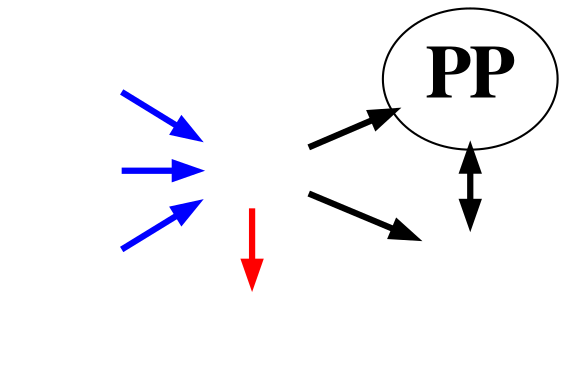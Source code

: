 digraph mkold {
    splines=true;
    rankdir=LR;
    node [fontname="times bold" fontsize=24];
    edge [penwidth=3];

    pgsql  [shape=box label="" color=white image="img/pgsql.png"];
    redis  [shape=box label="" color=white image="img/redis.png"];
    cass   [shape=box label="" color=white image="img/cass.jpg"];
    mk     [shape=box label="" color=white image="img/python-mk.png"];
    onec   [shape=box label="" color=white image="img/1c.png"];
    client [shape=box label="" color=white image="img/ff.png"];
    pp     [label="PP" fontsize=36];

    pgsql -> mk [color=blue];
    redis -> mk [color=blue];
    cass -> mk [color=blue];

    mk -> {
        pp;
        onec [dir=both];
        };
    pp -> onec [dir=both minlen=2];
    {rank=same; pp; onec };

    mk -> client [color=red minlen=2];
    {rank=same; mk; client };
}
